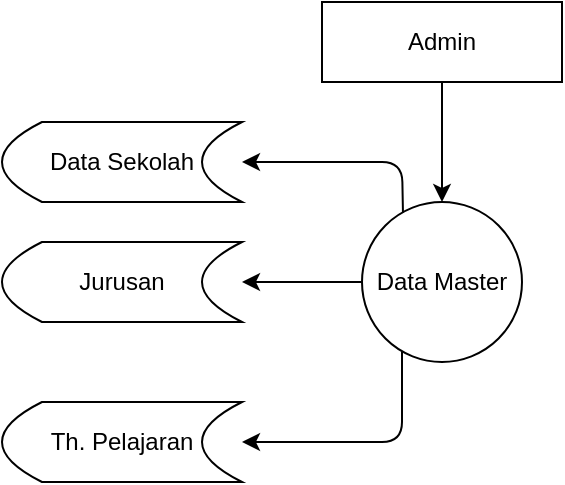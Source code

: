 <mxfile version="14.3.2" type="github">
  <diagram id="_ypjBR-COe-GDhiuzwBm" name="Page-1">
    <mxGraphModel dx="703" dy="383" grid="1" gridSize="5" guides="1" tooltips="1" connect="1" arrows="1" fold="1" page="1" pageScale="1" pageWidth="827" pageHeight="1169" math="0" shadow="0">
      <root>
        <mxCell id="0" />
        <mxCell id="1" parent="0" />
        <mxCell id="Jnwv0SEBi9rvCSZ0N6-9-1" value="Data Master" style="ellipse;whiteSpace=wrap;html=1;aspect=fixed;" vertex="1" parent="1">
          <mxGeometry x="420" y="220" width="80" height="80" as="geometry" />
        </mxCell>
        <mxCell id="Jnwv0SEBi9rvCSZ0N6-9-2" value="Admin" style="rounded=0;whiteSpace=wrap;html=1;" vertex="1" parent="1">
          <mxGeometry x="400" y="120" width="120" height="40" as="geometry" />
        </mxCell>
        <mxCell id="Jnwv0SEBi9rvCSZ0N6-9-3" value="Data Sekolah" style="shape=dataStorage;whiteSpace=wrap;html=1;fixedSize=1;" vertex="1" parent="1">
          <mxGeometry x="240" y="180" width="120" height="40" as="geometry" />
        </mxCell>
        <mxCell id="Jnwv0SEBi9rvCSZ0N6-9-6" value="" style="endArrow=classic;html=1;entryX=1;entryY=0.5;entryDx=0;entryDy=0;exitX=0.256;exitY=0.065;exitDx=0;exitDy=0;exitPerimeter=0;" edge="1" parent="1" source="Jnwv0SEBi9rvCSZ0N6-9-1" target="Jnwv0SEBi9rvCSZ0N6-9-3">
          <mxGeometry width="50" height="50" relative="1" as="geometry">
            <mxPoint x="385" y="310" as="sourcePoint" />
            <mxPoint x="435" y="260" as="targetPoint" />
            <Array as="points">
              <mxPoint x="440" y="200" />
            </Array>
          </mxGeometry>
        </mxCell>
        <mxCell id="Jnwv0SEBi9rvCSZ0N6-9-7" value="" style="endArrow=classic;html=1;exitX=0.5;exitY=1;exitDx=0;exitDy=0;" edge="1" parent="1" source="Jnwv0SEBi9rvCSZ0N6-9-2">
          <mxGeometry width="50" height="50" relative="1" as="geometry">
            <mxPoint x="410" y="290" as="sourcePoint" />
            <mxPoint x="460" y="220" as="targetPoint" />
          </mxGeometry>
        </mxCell>
        <mxCell id="Jnwv0SEBi9rvCSZ0N6-9-8" value="Jurusan" style="shape=dataStorage;whiteSpace=wrap;html=1;fixedSize=1;" vertex="1" parent="1">
          <mxGeometry x="240" y="240" width="120" height="40" as="geometry" />
        </mxCell>
        <mxCell id="Jnwv0SEBi9rvCSZ0N6-9-9" value="" style="endArrow=classic;html=1;entryX=1;entryY=0.5;entryDx=0;entryDy=0;exitX=0;exitY=0.5;exitDx=0;exitDy=0;" edge="1" parent="1" source="Jnwv0SEBi9rvCSZ0N6-9-1" target="Jnwv0SEBi9rvCSZ0N6-9-8">
          <mxGeometry width="50" height="50" relative="1" as="geometry">
            <mxPoint x="400" y="235" as="sourcePoint" />
            <mxPoint x="450" y="185" as="targetPoint" />
          </mxGeometry>
        </mxCell>
        <mxCell id="Jnwv0SEBi9rvCSZ0N6-9-10" value="&lt;span&gt;Th. Pelajaran&lt;/span&gt;" style="shape=dataStorage;whiteSpace=wrap;html=1;fixedSize=1;" vertex="1" parent="1">
          <mxGeometry x="240" y="320" width="120" height="40" as="geometry" />
        </mxCell>
        <mxCell id="Jnwv0SEBi9rvCSZ0N6-9-11" value="" style="endArrow=classic;html=1;entryX=1;entryY=0.5;entryDx=0;entryDy=0;exitX=0.25;exitY=0.934;exitDx=0;exitDy=0;exitPerimeter=0;" edge="1" parent="1" source="Jnwv0SEBi9rvCSZ0N6-9-1" target="Jnwv0SEBi9rvCSZ0N6-9-10">
          <mxGeometry width="50" height="50" relative="1" as="geometry">
            <mxPoint x="545" y="440" as="sourcePoint" />
            <mxPoint x="595" y="390" as="targetPoint" />
            <Array as="points">
              <mxPoint x="440" y="340" />
            </Array>
          </mxGeometry>
        </mxCell>
      </root>
    </mxGraphModel>
  </diagram>
</mxfile>
